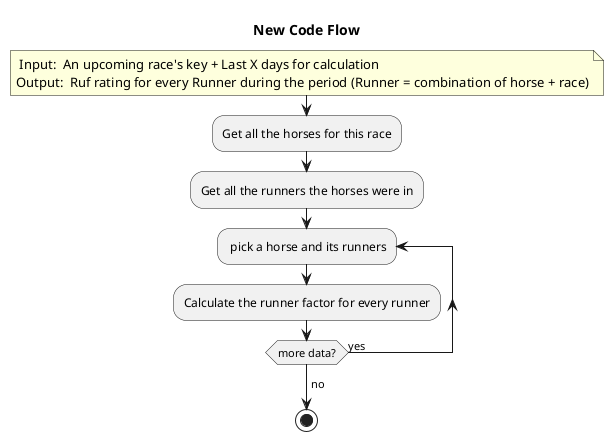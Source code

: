 @startuml


title New Code Flow
note
 Input:  An upcoming race's key + Last X days for calculation
Output:  Ruf rating for every Runner during the period (Runner = combination of horse + race)
end note

:Get all the horses for this race;
:Get all the runners the horses were in;
repeat: pick a horse and its runners
:Calculate the runner factor for every runner;
repeat while (more data?) is (yes)
->no;


stop

@enduml
